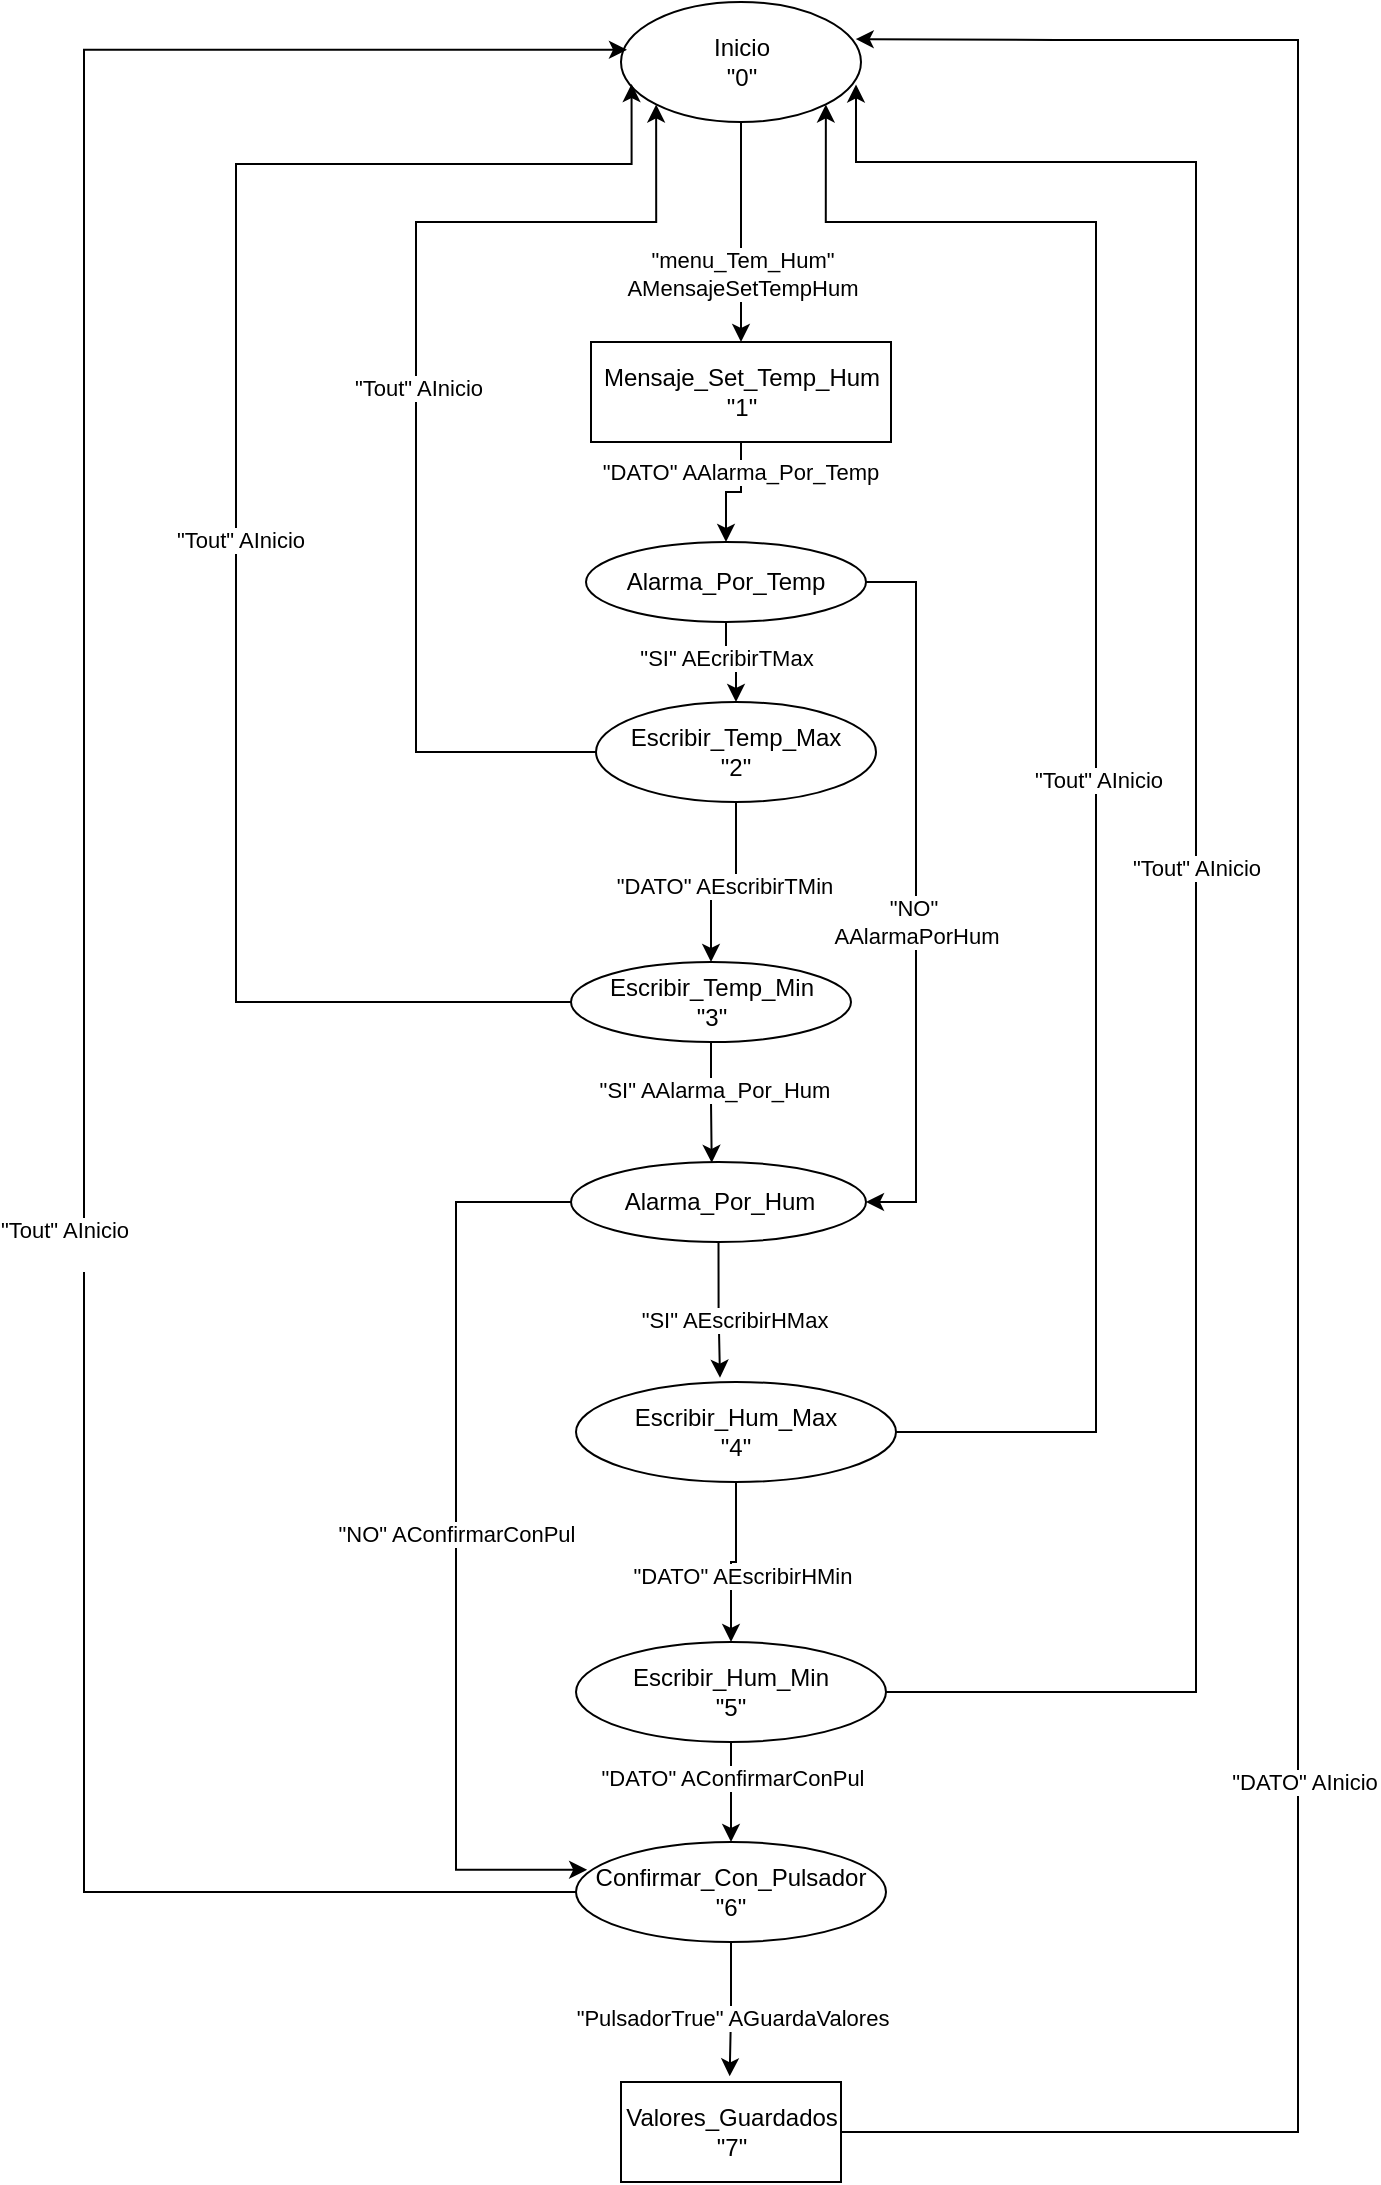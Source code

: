 <mxfile version="24.4.0" type="device">
  <diagram name="Page-1" id="wSb3pIXxHaZCQYWZxsak">
    <mxGraphModel dx="792" dy="468" grid="1" gridSize="10" guides="1" tooltips="1" connect="1" arrows="1" fold="1" page="1" pageScale="1" pageWidth="827" pageHeight="1169" math="0" shadow="0">
      <root>
        <mxCell id="0" />
        <mxCell id="1" parent="0" />
        <mxCell id="gHkvKvIm3D_nOaMs9rWN-1" value="Inicio&lt;div&gt;&quot;0&quot;&lt;/div&gt;" style="ellipse;whiteSpace=wrap;html=1;" parent="1" vertex="1">
          <mxGeometry x="342.5" y="50" width="120" height="60" as="geometry" />
        </mxCell>
        <mxCell id="gHkvKvIm3D_nOaMs9rWN-5" style="edgeStyle=orthogonalEdgeStyle;rounded=0;orthogonalLoop=1;jettySize=auto;html=1;entryX=0.5;entryY=0;entryDx=0;entryDy=0;exitX=0.5;exitY=1;exitDx=0;exitDy=0;" parent="1" source="D1iu8mPuPwEkOPNxLqE6-5" target="gHkvKvIm3D_nOaMs9rWN-4" edge="1">
          <mxGeometry relative="1" as="geometry">
            <mxPoint x="400" y="360" as="sourcePoint" />
          </mxGeometry>
        </mxCell>
        <mxCell id="gHkvKvIm3D_nOaMs9rWN-6" value="&quot;SI&quot; AEcribirTMax" style="edgeLabel;html=1;align=center;verticalAlign=middle;resizable=0;points=[];" parent="gHkvKvIm3D_nOaMs9rWN-5" vertex="1" connectable="0">
          <mxGeometry x="0.108" y="3" relative="1" as="geometry">
            <mxPoint x="-8" y="-2" as="offset" />
          </mxGeometry>
        </mxCell>
        <mxCell id="gHkvKvIm3D_nOaMs9rWN-31" style="edgeStyle=orthogonalEdgeStyle;rounded=0;orthogonalLoop=1;jettySize=auto;html=1;entryX=0.45;entryY=-0.043;entryDx=0;entryDy=0;entryPerimeter=0;exitX=0.5;exitY=1;exitDx=0;exitDy=0;" parent="1" source="D1iu8mPuPwEkOPNxLqE6-7" target="gHkvKvIm3D_nOaMs9rWN-29" edge="1">
          <mxGeometry relative="1" as="geometry">
            <mxPoint x="500" y="279.5" as="targetPoint" />
            <mxPoint x="400" y="660" as="sourcePoint" />
          </mxGeometry>
        </mxCell>
        <mxCell id="gHkvKvIm3D_nOaMs9rWN-32" value="&quot;SI&quot; AEscribirHMax" style="edgeLabel;html=1;align=center;verticalAlign=middle;resizable=0;points=[];" parent="gHkvKvIm3D_nOaMs9rWN-31" vertex="1" connectable="0">
          <mxGeometry x="0.585" relative="1" as="geometry">
            <mxPoint x="7" y="-15" as="offset" />
          </mxGeometry>
        </mxCell>
        <mxCell id="gHkvKvIm3D_nOaMs9rWN-8" style="edgeStyle=orthogonalEdgeStyle;rounded=0;orthogonalLoop=1;jettySize=auto;html=1;exitX=0.5;exitY=1;exitDx=0;exitDy=0;entryX=0.5;entryY=0;entryDx=0;entryDy=0;" parent="1" source="gHkvKvIm3D_nOaMs9rWN-4" target="gHkvKvIm3D_nOaMs9rWN-7" edge="1">
          <mxGeometry relative="1" as="geometry" />
        </mxCell>
        <mxCell id="gHkvKvIm3D_nOaMs9rWN-9" value="&quot;DATO&quot; AEscribirTMin" style="edgeLabel;html=1;align=center;verticalAlign=middle;resizable=0;points=[];" parent="gHkvKvIm3D_nOaMs9rWN-8" vertex="1" connectable="0">
          <mxGeometry y="2" relative="1" as="geometry">
            <mxPoint as="offset" />
          </mxGeometry>
        </mxCell>
        <mxCell id="gHkvKvIm3D_nOaMs9rWN-24" style="edgeStyle=orthogonalEdgeStyle;rounded=0;orthogonalLoop=1;jettySize=auto;html=1;exitX=0;exitY=0.5;exitDx=0;exitDy=0;entryX=0;entryY=1;entryDx=0;entryDy=0;" parent="1" source="gHkvKvIm3D_nOaMs9rWN-4" target="gHkvKvIm3D_nOaMs9rWN-1" edge="1">
          <mxGeometry relative="1" as="geometry">
            <mxPoint x="70" y="940" as="targetPoint" />
            <Array as="points">
              <mxPoint x="240" y="425" />
              <mxPoint x="240" y="160" />
              <mxPoint x="360" y="160" />
            </Array>
          </mxGeometry>
        </mxCell>
        <mxCell id="gHkvKvIm3D_nOaMs9rWN-25" value="&quot;Tout&quot; AInicio" style="edgeLabel;html=1;align=center;verticalAlign=middle;resizable=0;points=[];" parent="gHkvKvIm3D_nOaMs9rWN-24" vertex="1" connectable="0">
          <mxGeometry x="0.021" y="-1" relative="1" as="geometry">
            <mxPoint as="offset" />
          </mxGeometry>
        </mxCell>
        <mxCell id="gHkvKvIm3D_nOaMs9rWN-4" value="Escribir_Temp_Max&lt;div&gt;&quot;2&quot;&lt;/div&gt;" style="ellipse;whiteSpace=wrap;html=1;" parent="1" vertex="1">
          <mxGeometry x="330" y="400" width="140" height="50" as="geometry" />
        </mxCell>
        <mxCell id="gHkvKvIm3D_nOaMs9rWN-22" style="edgeStyle=orthogonalEdgeStyle;rounded=0;orthogonalLoop=1;jettySize=auto;html=1;exitX=0;exitY=0.5;exitDx=0;exitDy=0;entryX=0.044;entryY=0.684;entryDx=0;entryDy=0;entryPerimeter=0;" parent="1" source="gHkvKvIm3D_nOaMs9rWN-7" target="gHkvKvIm3D_nOaMs9rWN-1" edge="1">
          <mxGeometry relative="1" as="geometry">
            <mxPoint x="334.0" y="535" as="sourcePoint" />
            <mxPoint x="330.0" y="120" as="targetPoint" />
            <Array as="points">
              <mxPoint x="150" y="550" />
              <mxPoint x="150" y="131" />
            </Array>
          </mxGeometry>
        </mxCell>
        <mxCell id="gHkvKvIm3D_nOaMs9rWN-23" value="&quot;Tout&quot; AInicio" style="edgeLabel;html=1;align=center;verticalAlign=middle;resizable=0;points=[];" parent="gHkvKvIm3D_nOaMs9rWN-22" vertex="1" connectable="0">
          <mxGeometry x="-0.032" y="-2" relative="1" as="geometry">
            <mxPoint as="offset" />
          </mxGeometry>
        </mxCell>
        <mxCell id="gHkvKvIm3D_nOaMs9rWN-7" value="Escribir_Temp_Min&lt;div&gt;&quot;3&quot;&lt;/div&gt;" style="ellipse;whiteSpace=wrap;html=1;" parent="1" vertex="1">
          <mxGeometry x="317.5" y="530" width="140" height="40" as="geometry" />
        </mxCell>
        <mxCell id="gHkvKvIm3D_nOaMs9rWN-13" style="edgeStyle=orthogonalEdgeStyle;rounded=0;orthogonalLoop=1;jettySize=auto;html=1;exitX=0.5;exitY=1;exitDx=0;exitDy=0;entryX=0.494;entryY=-0.057;entryDx=0;entryDy=0;entryPerimeter=0;" parent="1" source="gHkvKvIm3D_nOaMs9rWN-10" target="gHkvKvIm3D_nOaMs9rWN-15" edge="1">
          <mxGeometry relative="1" as="geometry">
            <mxPoint x="389" y="860" as="targetPoint" />
          </mxGeometry>
        </mxCell>
        <mxCell id="gHkvKvIm3D_nOaMs9rWN-14" value="&quot;PulsadorTrue&quot; AGuardaValores" style="edgeLabel;html=1;align=center;verticalAlign=middle;resizable=0;points=[];" parent="gHkvKvIm3D_nOaMs9rWN-13" vertex="1" connectable="0">
          <mxGeometry x="-0.243" y="-1" relative="1" as="geometry">
            <mxPoint x="1" y="12" as="offset" />
          </mxGeometry>
        </mxCell>
        <mxCell id="gHkvKvIm3D_nOaMs9rWN-19" style="edgeStyle=orthogonalEdgeStyle;rounded=0;orthogonalLoop=1;jettySize=auto;html=1;exitX=0;exitY=0.5;exitDx=0;exitDy=0;entryX=0.025;entryY=0.398;entryDx=0;entryDy=0;entryPerimeter=0;" parent="1" source="gHkvKvIm3D_nOaMs9rWN-10" target="gHkvKvIm3D_nOaMs9rWN-1" edge="1">
          <mxGeometry relative="1" as="geometry">
            <mxPoint x="329.95" y="68.78" as="targetPoint" />
            <Array as="points">
              <mxPoint x="74" y="995" />
              <mxPoint x="74" y="74" />
            </Array>
            <mxPoint x="304.09" y="995" as="sourcePoint" />
          </mxGeometry>
        </mxCell>
        <mxCell id="gHkvKvIm3D_nOaMs9rWN-20" value="&quot;Tout&quot; AInicio&lt;div&gt;&lt;br&gt;&lt;/div&gt;" style="edgeLabel;html=1;align=center;verticalAlign=middle;resizable=0;points=[];" parent="gHkvKvIm3D_nOaMs9rWN-19" vertex="1" connectable="0">
          <mxGeometry x="-0.207" y="-1" relative="1" as="geometry">
            <mxPoint x="-11" as="offset" />
          </mxGeometry>
        </mxCell>
        <mxCell id="gHkvKvIm3D_nOaMs9rWN-10" value="Confirmar_Con_Pulsador&lt;div&gt;&quot;6&quot;&lt;/div&gt;" style="ellipse;whiteSpace=wrap;html=1;" parent="1" vertex="1">
          <mxGeometry x="320" y="970" width="155" height="50" as="geometry" />
        </mxCell>
        <mxCell id="D1iu8mPuPwEkOPNxLqE6-1" style="edgeStyle=orthogonalEdgeStyle;rounded=0;orthogonalLoop=1;jettySize=auto;html=1;exitX=1;exitY=0.5;exitDx=0;exitDy=0;entryX=0.978;entryY=0.309;entryDx=0;entryDy=0;entryPerimeter=0;" edge="1" parent="1" source="gHkvKvIm3D_nOaMs9rWN-15" target="gHkvKvIm3D_nOaMs9rWN-1">
          <mxGeometry relative="1" as="geometry">
            <mxPoint x="680" y="90" as="targetPoint" />
            <Array as="points">
              <mxPoint x="681" y="1115" />
              <mxPoint x="681" y="69" />
              <mxPoint x="560" y="69" />
            </Array>
          </mxGeometry>
        </mxCell>
        <mxCell id="D1iu8mPuPwEkOPNxLqE6-2" value="&quot;DATO&quot; AInicio" style="edgeLabel;html=1;align=center;verticalAlign=middle;resizable=0;points=[];" vertex="1" connectable="0" parent="D1iu8mPuPwEkOPNxLqE6-1">
          <mxGeometry x="0.964" y="-1" relative="1" as="geometry">
            <mxPoint x="197" y="872" as="offset" />
          </mxGeometry>
        </mxCell>
        <mxCell id="gHkvKvIm3D_nOaMs9rWN-15" value="Valores_Guardados&lt;div&gt;&quot;7&quot;&lt;/div&gt;" style="html=1;whiteSpace=wrap;" parent="1" vertex="1">
          <mxGeometry x="342.5" y="1090" width="110" height="50" as="geometry" />
        </mxCell>
        <mxCell id="gHkvKvIm3D_nOaMs9rWN-26" style="edgeStyle=orthogonalEdgeStyle;rounded=0;orthogonalLoop=1;jettySize=auto;html=1;exitX=0.5;exitY=1;exitDx=0;exitDy=0;entryX=0.5;entryY=0;entryDx=0;entryDy=0;" parent="1" source="gHkvKvIm3D_nOaMs9rWN-1" edge="1" target="D1iu8mPuPwEkOPNxLqE6-3">
          <mxGeometry relative="1" as="geometry">
            <mxPoint x="400.6" y="161.33" as="sourcePoint" />
            <mxPoint x="399.42" y="220.0" as="targetPoint" />
          </mxGeometry>
        </mxCell>
        <mxCell id="gHkvKvIm3D_nOaMs9rWN-27" value="&quot;menu_Tem_Hum&quot;&lt;div&gt;AMensajeSetTempHum&lt;/div&gt;" style="edgeLabel;html=1;align=center;verticalAlign=middle;resizable=0;points=[];" parent="gHkvKvIm3D_nOaMs9rWN-26" vertex="1" connectable="0">
          <mxGeometry x="-0.337" y="2" relative="1" as="geometry">
            <mxPoint x="-2" y="39" as="offset" />
          </mxGeometry>
        </mxCell>
        <mxCell id="gHkvKvIm3D_nOaMs9rWN-33" style="edgeStyle=orthogonalEdgeStyle;rounded=0;orthogonalLoop=1;jettySize=auto;html=1;exitX=0.5;exitY=1;exitDx=0;exitDy=0;entryX=0.5;entryY=0;entryDx=0;entryDy=0;" parent="1" source="gHkvKvIm3D_nOaMs9rWN-29" target="gHkvKvIm3D_nOaMs9rWN-30" edge="1">
          <mxGeometry relative="1" as="geometry">
            <mxPoint x="510" y="690" as="targetPoint" />
          </mxGeometry>
        </mxCell>
        <mxCell id="gHkvKvIm3D_nOaMs9rWN-34" value="&quot;DATO&quot; AEscribirHMin" style="edgeLabel;html=1;align=center;verticalAlign=middle;resizable=0;points=[];" parent="gHkvKvIm3D_nOaMs9rWN-33" vertex="1" connectable="0">
          <mxGeometry x="-0.205" relative="1" as="geometry">
            <mxPoint x="3" y="14" as="offset" />
          </mxGeometry>
        </mxCell>
        <mxCell id="gHkvKvIm3D_nOaMs9rWN-29" value="Escribir_Hum_Max&lt;div&gt;&quot;4&quot;&lt;/div&gt;" style="ellipse;whiteSpace=wrap;html=1;" parent="1" vertex="1">
          <mxGeometry x="320" y="740" width="160" height="50" as="geometry" />
        </mxCell>
        <mxCell id="gHkvKvIm3D_nOaMs9rWN-37" style="edgeStyle=orthogonalEdgeStyle;rounded=0;orthogonalLoop=1;jettySize=auto;html=1;exitX=0.5;exitY=1;exitDx=0;exitDy=0;" parent="1" source="gHkvKvIm3D_nOaMs9rWN-30" target="gHkvKvIm3D_nOaMs9rWN-10" edge="1">
          <mxGeometry relative="1" as="geometry" />
        </mxCell>
        <mxCell id="gHkvKvIm3D_nOaMs9rWN-38" value="&quot;DATO&quot; AConfirmarConPul" style="edgeLabel;html=1;align=center;verticalAlign=middle;resizable=0;points=[];" parent="gHkvKvIm3D_nOaMs9rWN-37" vertex="1" connectable="0">
          <mxGeometry x="-0.764" y="1" relative="1" as="geometry">
            <mxPoint x="-1" y="12" as="offset" />
          </mxGeometry>
        </mxCell>
        <mxCell id="gHkvKvIm3D_nOaMs9rWN-39" style="edgeStyle=orthogonalEdgeStyle;rounded=0;orthogonalLoop=1;jettySize=auto;html=1;exitX=1;exitY=0.5;exitDx=0;exitDy=0;entryX=0.971;entryY=0.687;entryDx=0;entryDy=0;entryPerimeter=0;" parent="1" source="gHkvKvIm3D_nOaMs9rWN-30" target="gHkvKvIm3D_nOaMs9rWN-1" edge="1">
          <mxGeometry relative="1" as="geometry">
            <mxPoint x="530" y="520" as="targetPoint" />
            <Array as="points">
              <mxPoint x="630" y="895" />
              <mxPoint x="630" y="130" />
              <mxPoint x="460" y="130" />
              <mxPoint x="460" y="91" />
            </Array>
          </mxGeometry>
        </mxCell>
        <mxCell id="gHkvKvIm3D_nOaMs9rWN-42" value="&quot;Tout&quot; AInicio" style="edgeLabel;html=1;align=center;verticalAlign=middle;resizable=0;points=[];" parent="gHkvKvIm3D_nOaMs9rWN-39" vertex="1" connectable="0">
          <mxGeometry x="0.004" relative="1" as="geometry">
            <mxPoint as="offset" />
          </mxGeometry>
        </mxCell>
        <mxCell id="gHkvKvIm3D_nOaMs9rWN-30" value="Escribir_Hum_Min&lt;div&gt;&quot;5&quot;&lt;/div&gt;" style="ellipse;whiteSpace=wrap;html=1;" parent="1" vertex="1">
          <mxGeometry x="320" y="870" width="155" height="50" as="geometry" />
        </mxCell>
        <mxCell id="gHkvKvIm3D_nOaMs9rWN-40" style="edgeStyle=orthogonalEdgeStyle;rounded=0;orthogonalLoop=1;jettySize=auto;html=1;exitX=1;exitY=0.5;exitDx=0;exitDy=0;entryX=1;entryY=1;entryDx=0;entryDy=0;" parent="1" source="gHkvKvIm3D_nOaMs9rWN-29" target="gHkvKvIm3D_nOaMs9rWN-1" edge="1">
          <mxGeometry relative="1" as="geometry">
            <Array as="points">
              <mxPoint x="580" y="765" />
              <mxPoint x="580" y="160" />
              <mxPoint x="445" y="160" />
            </Array>
            <mxPoint x="480" y="150" as="targetPoint" />
          </mxGeometry>
        </mxCell>
        <mxCell id="gHkvKvIm3D_nOaMs9rWN-41" value="&quot;Tout&quot; AInicio" style="edgeLabel;html=1;align=center;verticalAlign=middle;resizable=0;points=[];" parent="gHkvKvIm3D_nOaMs9rWN-40" vertex="1" connectable="0">
          <mxGeometry x="-0.051" y="-1" relative="1" as="geometry">
            <mxPoint as="offset" />
          </mxGeometry>
        </mxCell>
        <mxCell id="D1iu8mPuPwEkOPNxLqE6-16" style="edgeStyle=orthogonalEdgeStyle;rounded=0;orthogonalLoop=1;jettySize=auto;html=1;exitX=0.5;exitY=1;exitDx=0;exitDy=0;entryX=0.5;entryY=0;entryDx=0;entryDy=0;" edge="1" parent="1" source="D1iu8mPuPwEkOPNxLqE6-3" target="D1iu8mPuPwEkOPNxLqE6-5">
          <mxGeometry relative="1" as="geometry" />
        </mxCell>
        <mxCell id="D1iu8mPuPwEkOPNxLqE6-17" value="&quot;DATO&quot; AAlarma_Por_Temp" style="edgeLabel;html=1;align=center;verticalAlign=middle;resizable=0;points=[];" vertex="1" connectable="0" parent="D1iu8mPuPwEkOPNxLqE6-16">
          <mxGeometry x="0.086" y="2" relative="1" as="geometry">
            <mxPoint x="5" y="-12" as="offset" />
          </mxGeometry>
        </mxCell>
        <mxCell id="D1iu8mPuPwEkOPNxLqE6-3" value="Mensaje_Set_Temp_Hum&lt;div&gt;&quot;1&quot;&lt;/div&gt;" style="html=1;whiteSpace=wrap;" vertex="1" parent="1">
          <mxGeometry x="327.5" y="220" width="150" height="50" as="geometry" />
        </mxCell>
        <mxCell id="D1iu8mPuPwEkOPNxLqE6-18" style="edgeStyle=orthogonalEdgeStyle;rounded=0;orthogonalLoop=1;jettySize=auto;html=1;exitX=1;exitY=0.5;exitDx=0;exitDy=0;entryX=1;entryY=0.5;entryDx=0;entryDy=0;" edge="1" parent="1" source="D1iu8mPuPwEkOPNxLqE6-5" target="D1iu8mPuPwEkOPNxLqE6-7">
          <mxGeometry relative="1" as="geometry">
            <mxPoint x="470" y="640" as="targetPoint" />
            <Array as="points">
              <mxPoint x="490" y="340" />
              <mxPoint x="490" y="650" />
            </Array>
          </mxGeometry>
        </mxCell>
        <mxCell id="D1iu8mPuPwEkOPNxLqE6-19" value="&quot;NO&quot;&amp;nbsp;&lt;div&gt;AAlarmaPorHum&lt;/div&gt;" style="edgeLabel;html=1;align=center;verticalAlign=middle;resizable=0;points=[];" vertex="1" connectable="0" parent="D1iu8mPuPwEkOPNxLqE6-18">
          <mxGeometry x="0.045" y="-1" relative="1" as="geometry">
            <mxPoint x="1" y="7" as="offset" />
          </mxGeometry>
        </mxCell>
        <mxCell id="D1iu8mPuPwEkOPNxLqE6-5" value="Alarma_Por_Temp" style="ellipse;whiteSpace=wrap;html=1;" vertex="1" parent="1">
          <mxGeometry x="325" y="320" width="140" height="40" as="geometry" />
        </mxCell>
        <mxCell id="D1iu8mPuPwEkOPNxLqE6-14" style="edgeStyle=orthogonalEdgeStyle;rounded=0;orthogonalLoop=1;jettySize=auto;html=1;exitX=0;exitY=0.5;exitDx=0;exitDy=0;entryX=0.036;entryY=0.278;entryDx=0;entryDy=0;entryPerimeter=0;" edge="1" parent="1" source="D1iu8mPuPwEkOPNxLqE6-7" target="gHkvKvIm3D_nOaMs9rWN-10">
          <mxGeometry relative="1" as="geometry">
            <mxPoint x="317.412" y="980" as="targetPoint" />
            <Array as="points">
              <mxPoint x="260" y="650" />
              <mxPoint x="260" y="984" />
            </Array>
          </mxGeometry>
        </mxCell>
        <mxCell id="D1iu8mPuPwEkOPNxLqE6-15" value="&quot;NO&quot; AConfirmarConPul" style="edgeLabel;html=1;align=center;verticalAlign=middle;resizable=0;points=[];" vertex="1" connectable="0" parent="D1iu8mPuPwEkOPNxLqE6-14">
          <mxGeometry x="-0.021" relative="1" as="geometry">
            <mxPoint as="offset" />
          </mxGeometry>
        </mxCell>
        <mxCell id="D1iu8mPuPwEkOPNxLqE6-7" value="Alarma_Por_Hum" style="ellipse;whiteSpace=wrap;html=1;" vertex="1" parent="1">
          <mxGeometry x="317.5" y="630" width="147.5" height="40" as="geometry" />
        </mxCell>
        <mxCell id="D1iu8mPuPwEkOPNxLqE6-12" style="edgeStyle=orthogonalEdgeStyle;rounded=0;orthogonalLoop=1;jettySize=auto;html=1;exitX=0.5;exitY=1;exitDx=0;exitDy=0;entryX=0.477;entryY=0.01;entryDx=0;entryDy=0;entryPerimeter=0;" edge="1" parent="1" source="gHkvKvIm3D_nOaMs9rWN-7" target="D1iu8mPuPwEkOPNxLqE6-7">
          <mxGeometry relative="1" as="geometry" />
        </mxCell>
        <mxCell id="D1iu8mPuPwEkOPNxLqE6-13" value="&quot;SI&quot; AAlarma_Por_Hum" style="edgeLabel;html=1;align=center;verticalAlign=middle;resizable=0;points=[];" vertex="1" connectable="0" parent="D1iu8mPuPwEkOPNxLqE6-12">
          <mxGeometry x="-0.21" y="1" relative="1" as="geometry">
            <mxPoint as="offset" />
          </mxGeometry>
        </mxCell>
      </root>
    </mxGraphModel>
  </diagram>
</mxfile>

